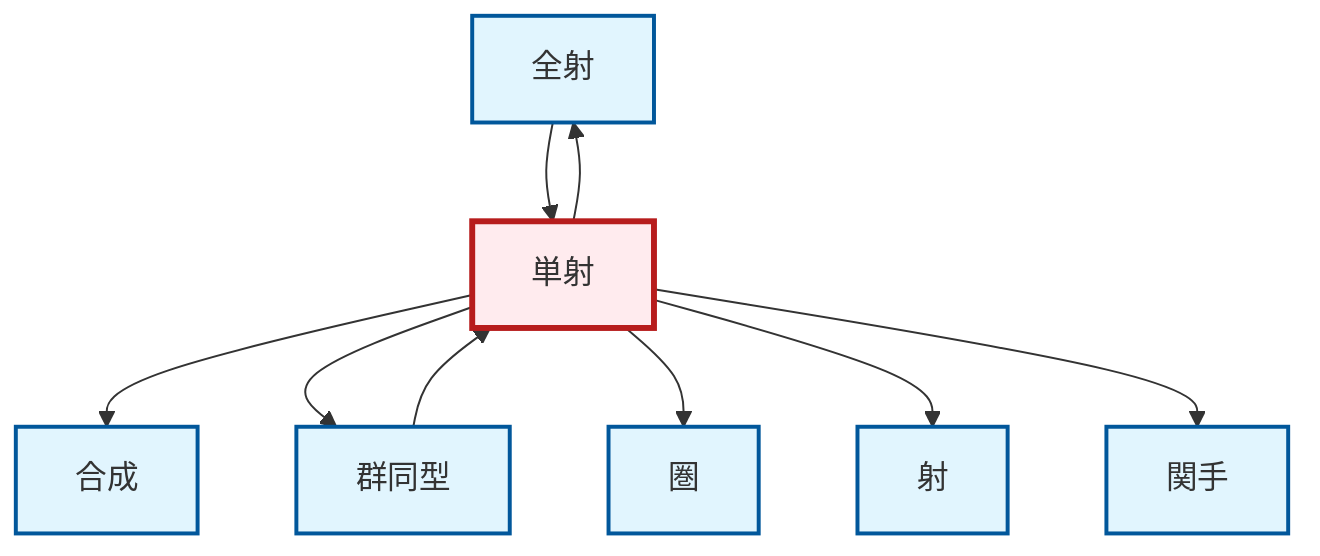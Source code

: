graph TD
    classDef definition fill:#e1f5fe,stroke:#01579b,stroke-width:2px
    classDef theorem fill:#f3e5f5,stroke:#4a148c,stroke-width:2px
    classDef axiom fill:#fff3e0,stroke:#e65100,stroke-width:2px
    classDef example fill:#e8f5e9,stroke:#1b5e20,stroke-width:2px
    classDef current fill:#ffebee,stroke:#b71c1c,stroke-width:3px
    def-functor["関手"]:::definition
    def-morphism["射"]:::definition
    def-epimorphism["全射"]:::definition
    def-monomorphism["単射"]:::definition
    def-category["圏"]:::definition
    def-composition["合成"]:::definition
    def-isomorphism["群同型"]:::definition
    def-monomorphism --> def-composition
    def-monomorphism --> def-isomorphism
    def-isomorphism --> def-monomorphism
    def-monomorphism --> def-category
    def-monomorphism --> def-epimorphism
    def-monomorphism --> def-morphism
    def-monomorphism --> def-functor
    def-epimorphism --> def-monomorphism
    class def-monomorphism current